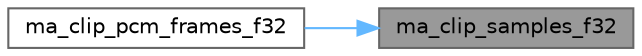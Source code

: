 digraph "ma_clip_samples_f32"
{
 // LATEX_PDF_SIZE
  bgcolor="transparent";
  edge [fontname=Helvetica,fontsize=10,labelfontname=Helvetica,labelfontsize=10];
  node [fontname=Helvetica,fontsize=10,shape=box,height=0.2,width=0.4];
  rankdir="RL";
  Node1 [id="Node000001",label="ma_clip_samples_f32",height=0.2,width=0.4,color="gray40", fillcolor="grey60", style="filled", fontcolor="black",tooltip=" "];
  Node1 -> Node2 [id="edge3_Node000001_Node000002",dir="back",color="steelblue1",style="solid",tooltip=" "];
  Node2 [id="Node000002",label="ma_clip_pcm_frames_f32",height=0.2,width=0.4,color="grey40", fillcolor="white", style="filled",URL="$_classes_2lib_2raylib_2src_2external_2miniaudio_8h.html#ac2ff7538b34f5762075e2f38d0dbab42",tooltip=" "];
}
